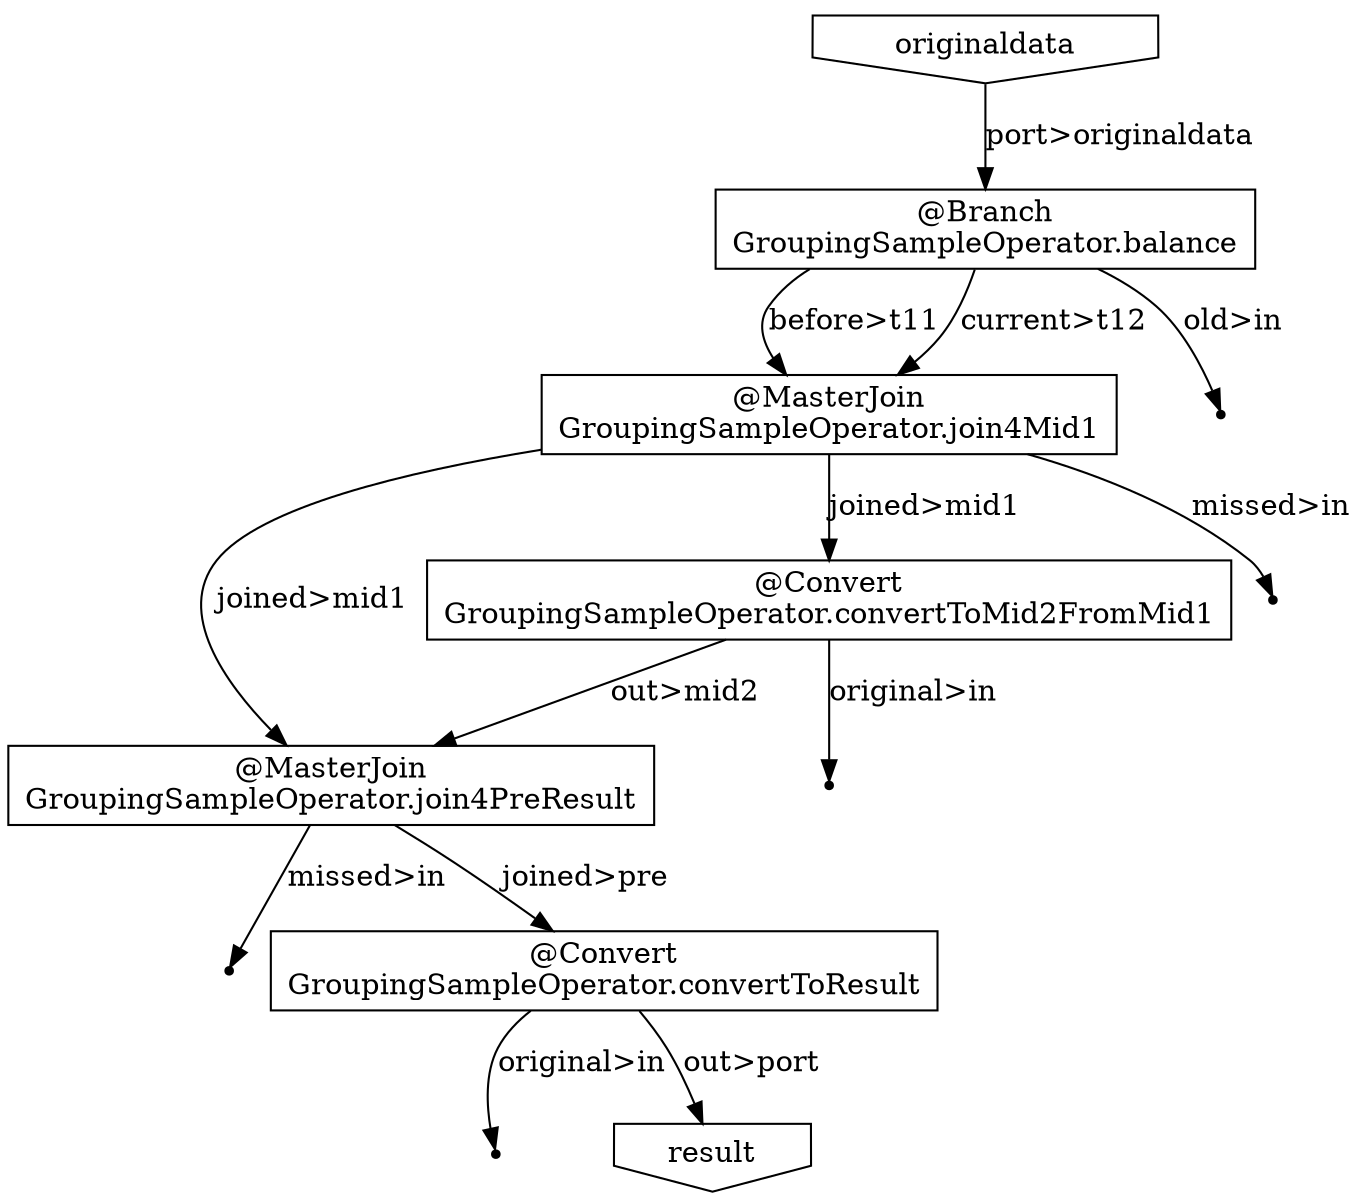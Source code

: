 digraph {
    "acd58849-3d09-42ae-b0f4-0b768ea267d4" [shape=box, label="@MasterJoin\nGroupingSampleOperator.join4PreResult"];
    "ea5e9385-d8e7-4dc4-bc21-d6bc1384167f" [shape=box, label="@Convert\nGroupingSampleOperator.convertToMid2FromMid1"];
    "25b2aa88-018e-417a-89c9-afca5ab64bbe" [shape=point];
    "923222c8-6d28-42d3-b77b-239eaaa1962f" [shape=invhouse, label="originaldata"];
    "0d10b176-b386-408e-afcc-9de9015a7f1e" [shape=point];
    "ab09d3d5-7c02-4fb2-86f1-c9aba037711d" [shape=box, label="@Branch\nGroupingSampleOperator.balance"];
    "5029e15e-28aa-4ecd-8320-cd4044fa5cd7" [shape=point];
    "2b482d87-c447-4dc4-b05b-cd0adbf30eaf" [shape=invhouse, label="result"];
    "77c0c9f3-fa10-40bf-966c-fadff0fdf554" [shape=point];
    "3ebe4424-0cc6-4668-8ca9-6e4bc884d4b8" [shape=box, label="@MasterJoin\nGroupingSampleOperator.join4Mid1"];
    "17324720-33a5-49ae-8aaf-c1ee7a9e9f68" [shape=box, label="@Convert\nGroupingSampleOperator.convertToResult"];
    "39707b84-0d6a-43de-8848-87bd26eb77d9" [shape=point];
    "acd58849-3d09-42ae-b0f4-0b768ea267d4" -> "17324720-33a5-49ae-8aaf-c1ee7a9e9f68" [label="joined>pre"];
    "acd58849-3d09-42ae-b0f4-0b768ea267d4" -> "5029e15e-28aa-4ecd-8320-cd4044fa5cd7" [label="missed>in"];
    "ea5e9385-d8e7-4dc4-bc21-d6bc1384167f" -> "77c0c9f3-fa10-40bf-966c-fadff0fdf554" [label="original>in"];
    "ea5e9385-d8e7-4dc4-bc21-d6bc1384167f" -> "acd58849-3d09-42ae-b0f4-0b768ea267d4" [label="out>mid2"];
    "923222c8-6d28-42d3-b77b-239eaaa1962f" -> "ab09d3d5-7c02-4fb2-86f1-c9aba037711d" [label="port>originaldata"];
    "ab09d3d5-7c02-4fb2-86f1-c9aba037711d" -> "3ebe4424-0cc6-4668-8ca9-6e4bc884d4b8" [label="before>t11"];
    "ab09d3d5-7c02-4fb2-86f1-c9aba037711d" -> "3ebe4424-0cc6-4668-8ca9-6e4bc884d4b8" [label="current>t12"];
    "ab09d3d5-7c02-4fb2-86f1-c9aba037711d" -> "39707b84-0d6a-43de-8848-87bd26eb77d9" [label="old>in"];
    "3ebe4424-0cc6-4668-8ca9-6e4bc884d4b8" -> "acd58849-3d09-42ae-b0f4-0b768ea267d4" [label="joined>mid1"];
    "3ebe4424-0cc6-4668-8ca9-6e4bc884d4b8" -> "ea5e9385-d8e7-4dc4-bc21-d6bc1384167f" [label="joined>mid1"];
    "3ebe4424-0cc6-4668-8ca9-6e4bc884d4b8" -> "0d10b176-b386-408e-afcc-9de9015a7f1e" [label="missed>in"];
    "17324720-33a5-49ae-8aaf-c1ee7a9e9f68" -> "25b2aa88-018e-417a-89c9-afca5ab64bbe" [label="original>in"];
    "17324720-33a5-49ae-8aaf-c1ee7a9e9f68" -> "2b482d87-c447-4dc4-b05b-cd0adbf30eaf" [label="out>port"];
}
